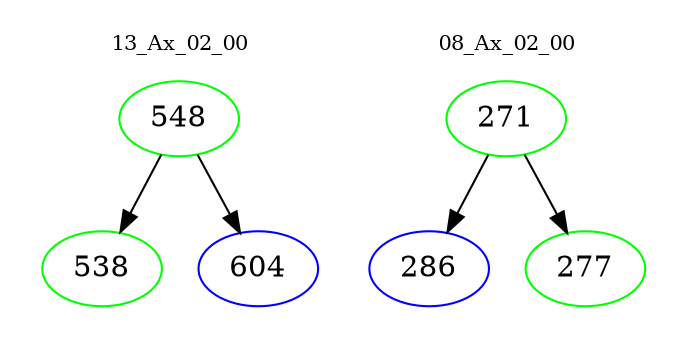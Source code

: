 digraph{
subgraph cluster_0 {
color = white
label = "13_Ax_02_00";
fontsize=10;
T0_548 [label="548", color="green"]
T0_548 -> T0_538 [color="black"]
T0_538 [label="538", color="green"]
T0_548 -> T0_604 [color="black"]
T0_604 [label="604", color="blue"]
}
subgraph cluster_1 {
color = white
label = "08_Ax_02_00";
fontsize=10;
T1_271 [label="271", color="green"]
T1_271 -> T1_286 [color="black"]
T1_286 [label="286", color="blue"]
T1_271 -> T1_277 [color="black"]
T1_277 [label="277", color="green"]
}
}
